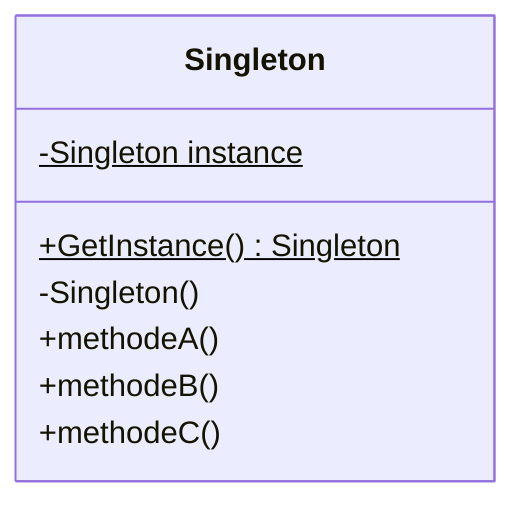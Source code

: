 classDiagram

    class Singleton {
        -Singleton instance$
        +GetInstance() Singleton$
        -Singleton()
        +methodeA()
        +methodeB()
        +methodeC()
    }